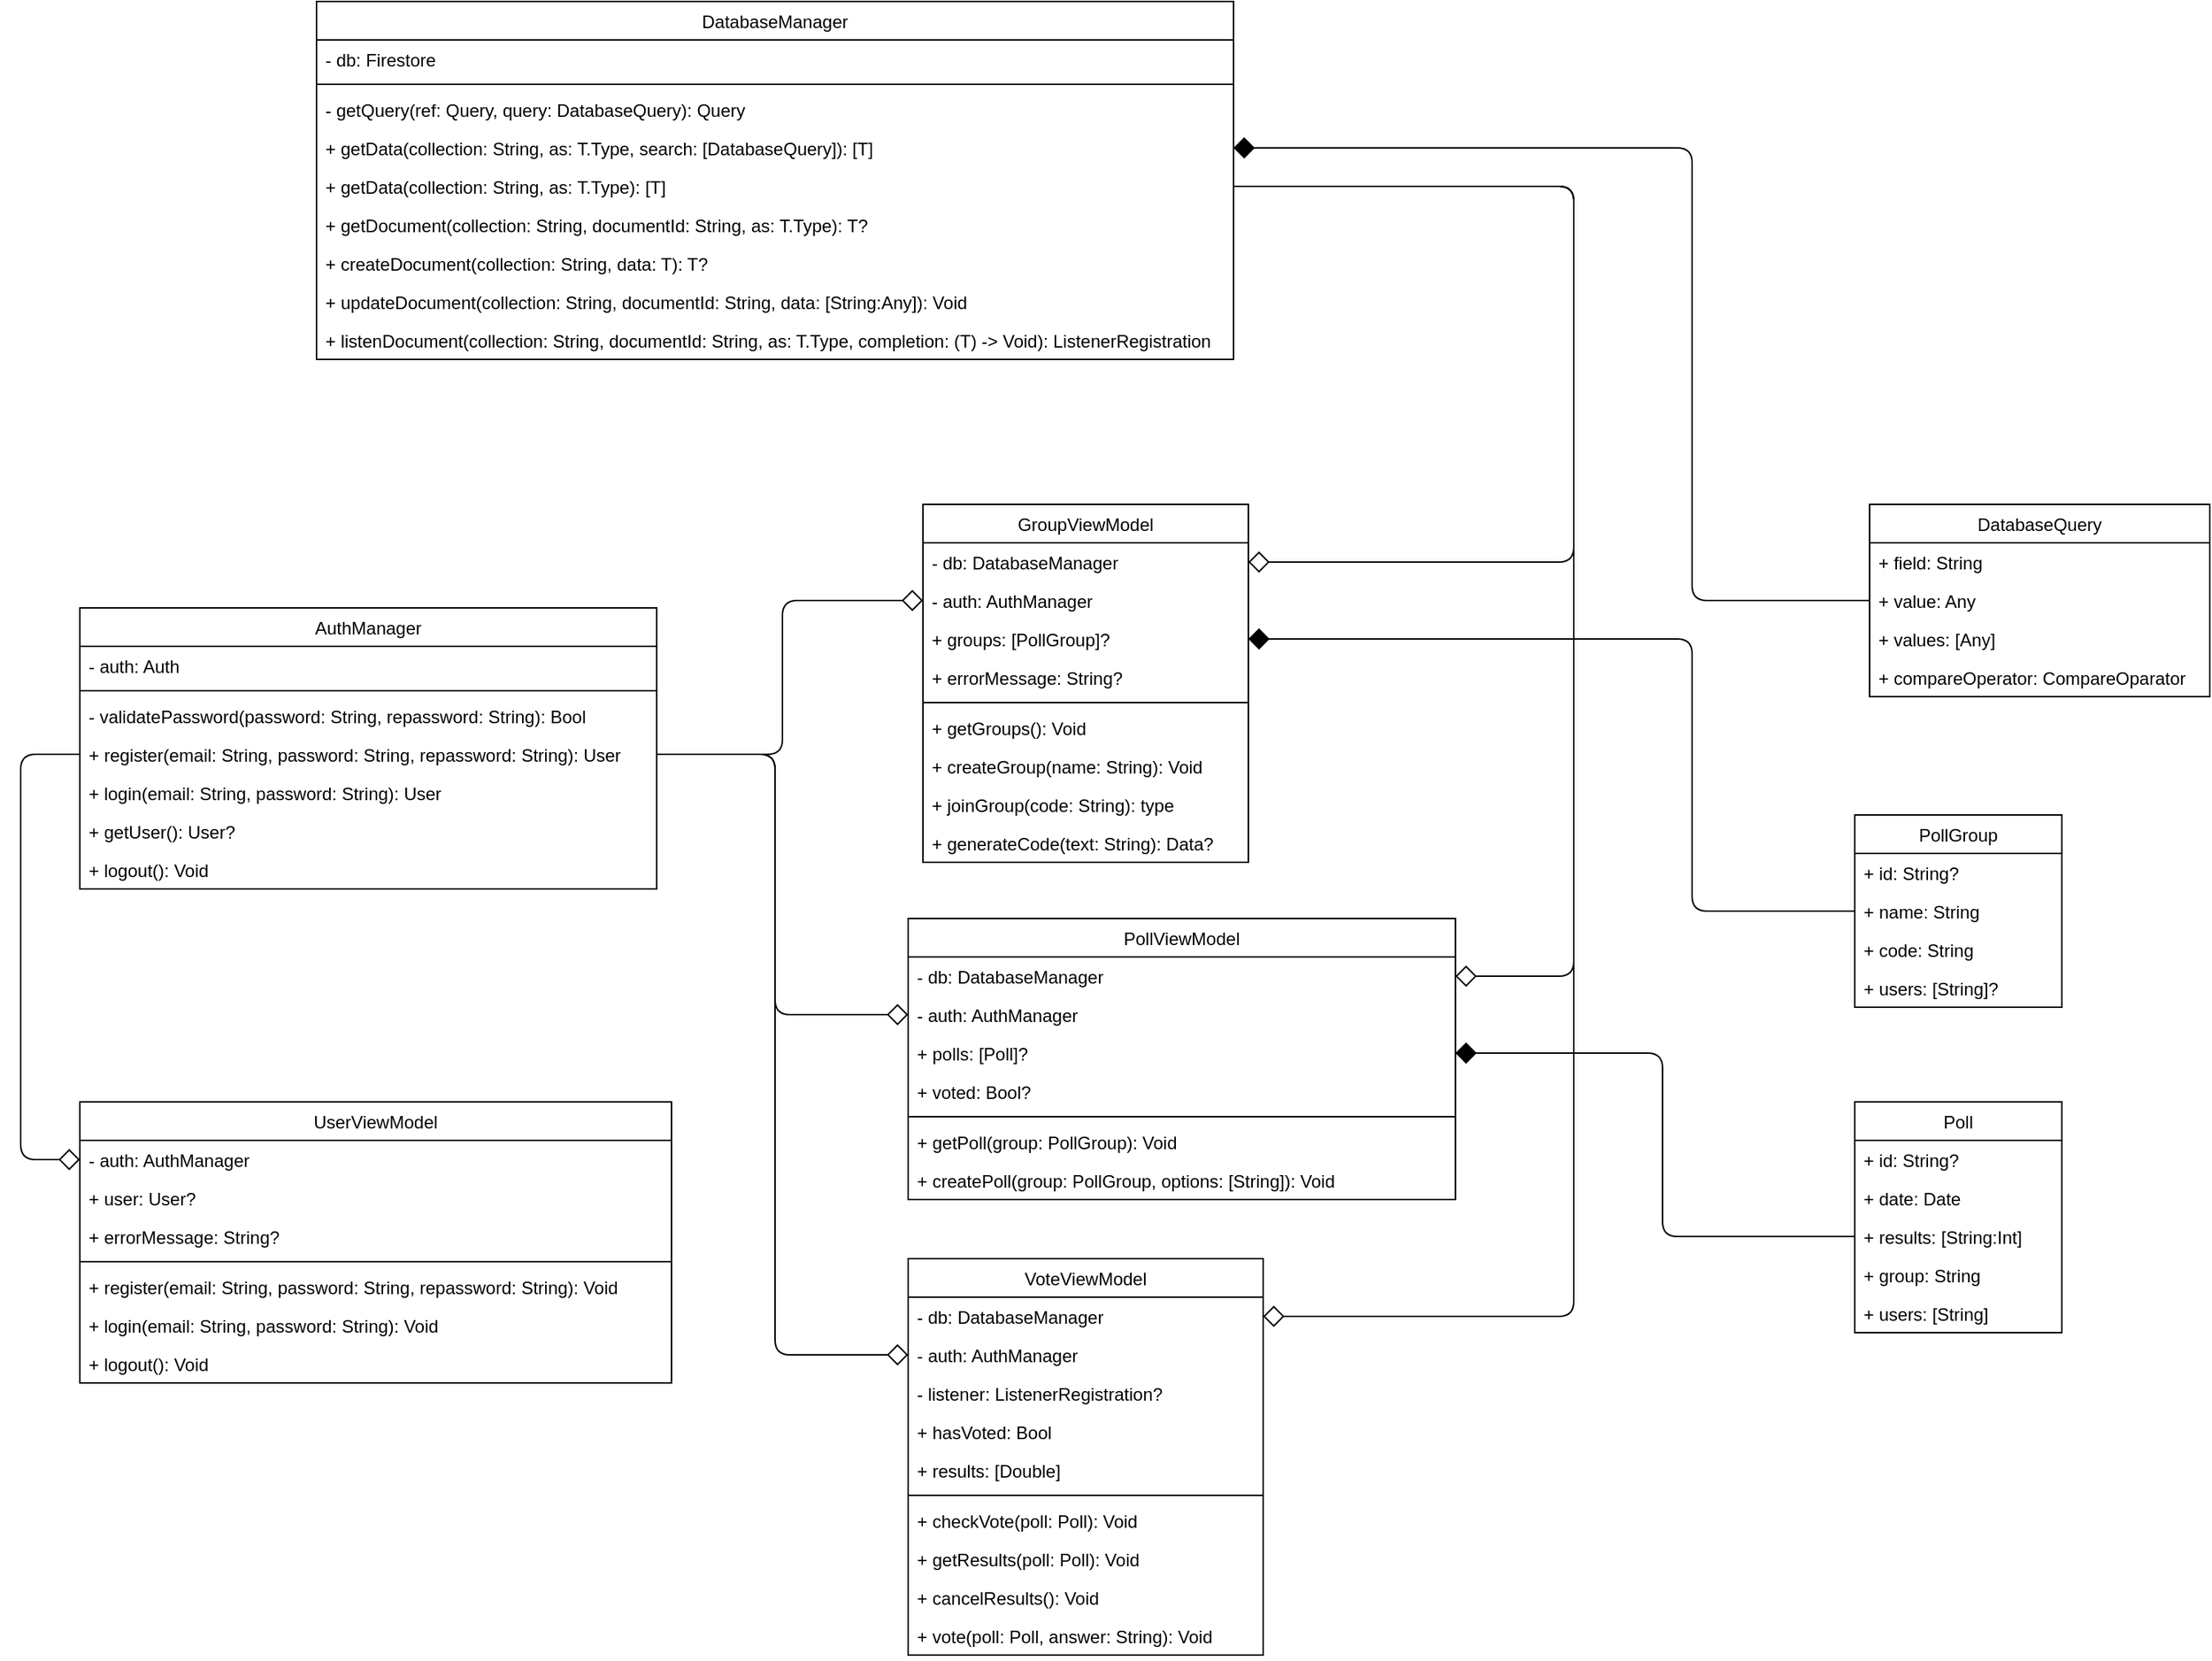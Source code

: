 <mxfile version="20.2.8" type="device"><diagram id="C5RBs43oDa-KdzZeNtuy" name="Page-1"><mxGraphModel dx="2037" dy="1286" grid="1" gridSize="10" guides="1" tooltips="1" connect="1" arrows="1" fold="1" page="1" pageScale="1" pageWidth="827" pageHeight="1169" math="0" shadow="0"><root><mxCell id="WIyWlLk6GJQsqaUBKTNV-0"/><mxCell id="WIyWlLk6GJQsqaUBKTNV-1" parent="WIyWlLk6GJQsqaUBKTNV-0"/><mxCell id="AnQ217jVaXJwdEKSXFTq-0" value="PollGroup" style="swimlane;fontStyle=0;childLayout=stackLayout;horizontal=1;startSize=26;fillColor=none;horizontalStack=0;resizeParent=1;resizeParentMax=0;resizeLast=0;collapsible=1;marginBottom=0;" vertex="1" parent="WIyWlLk6GJQsqaUBKTNV-1"><mxGeometry x="1320" y="580" width="140" height="130" as="geometry"/></mxCell><mxCell id="AnQ217jVaXJwdEKSXFTq-1" value="+ id: String?" style="text;strokeColor=none;fillColor=none;align=left;verticalAlign=top;spacingLeft=4;spacingRight=4;overflow=hidden;rotatable=0;points=[[0,0.5],[1,0.5]];portConstraint=eastwest;" vertex="1" parent="AnQ217jVaXJwdEKSXFTq-0"><mxGeometry y="26" width="140" height="26" as="geometry"/></mxCell><mxCell id="AnQ217jVaXJwdEKSXFTq-2" value="+ name: String" style="text;strokeColor=none;fillColor=none;align=left;verticalAlign=top;spacingLeft=4;spacingRight=4;overflow=hidden;rotatable=0;points=[[0,0.5],[1,0.5]];portConstraint=eastwest;" vertex="1" parent="AnQ217jVaXJwdEKSXFTq-0"><mxGeometry y="52" width="140" height="26" as="geometry"/></mxCell><mxCell id="AnQ217jVaXJwdEKSXFTq-3" value="+ code: String" style="text;strokeColor=none;fillColor=none;align=left;verticalAlign=top;spacingLeft=4;spacingRight=4;overflow=hidden;rotatable=0;points=[[0,0.5],[1,0.5]];portConstraint=eastwest;" vertex="1" parent="AnQ217jVaXJwdEKSXFTq-0"><mxGeometry y="78" width="140" height="26" as="geometry"/></mxCell><mxCell id="AnQ217jVaXJwdEKSXFTq-79" value="+ users: [String]?" style="text;strokeColor=none;fillColor=none;align=left;verticalAlign=top;spacingLeft=4;spacingRight=4;overflow=hidden;rotatable=0;points=[[0,0.5],[1,0.5]];portConstraint=eastwest;" vertex="1" parent="AnQ217jVaXJwdEKSXFTq-0"><mxGeometry y="104" width="140" height="26" as="geometry"/></mxCell><mxCell id="AnQ217jVaXJwdEKSXFTq-4" value="Poll" style="swimlane;fontStyle=0;childLayout=stackLayout;horizontal=1;startSize=26;fillColor=none;horizontalStack=0;resizeParent=1;resizeParentMax=0;resizeLast=0;collapsible=1;marginBottom=0;" vertex="1" parent="WIyWlLk6GJQsqaUBKTNV-1"><mxGeometry x="1320" y="774" width="140" height="156" as="geometry"/></mxCell><mxCell id="AnQ217jVaXJwdEKSXFTq-5" value="+ id: String?" style="text;strokeColor=none;fillColor=none;align=left;verticalAlign=top;spacingLeft=4;spacingRight=4;overflow=hidden;rotatable=0;points=[[0,0.5],[1,0.5]];portConstraint=eastwest;" vertex="1" parent="AnQ217jVaXJwdEKSXFTq-4"><mxGeometry y="26" width="140" height="26" as="geometry"/></mxCell><mxCell id="AnQ217jVaXJwdEKSXFTq-6" value="+ date: Date" style="text;strokeColor=none;fillColor=none;align=left;verticalAlign=top;spacingLeft=4;spacingRight=4;overflow=hidden;rotatable=0;points=[[0,0.5],[1,0.5]];portConstraint=eastwest;" vertex="1" parent="AnQ217jVaXJwdEKSXFTq-4"><mxGeometry y="52" width="140" height="26" as="geometry"/></mxCell><mxCell id="AnQ217jVaXJwdEKSXFTq-7" value="+ results: [String:Int]" style="text;strokeColor=none;fillColor=none;align=left;verticalAlign=top;spacingLeft=4;spacingRight=4;overflow=hidden;rotatable=0;points=[[0,0.5],[1,0.5]];portConstraint=eastwest;" vertex="1" parent="AnQ217jVaXJwdEKSXFTq-4"><mxGeometry y="78" width="140" height="26" as="geometry"/></mxCell><mxCell id="AnQ217jVaXJwdEKSXFTq-80" value="+ group: String" style="text;strokeColor=none;fillColor=none;align=left;verticalAlign=top;spacingLeft=4;spacingRight=4;overflow=hidden;rotatable=0;points=[[0,0.5],[1,0.5]];portConstraint=eastwest;" vertex="1" parent="AnQ217jVaXJwdEKSXFTq-4"><mxGeometry y="104" width="140" height="26" as="geometry"/></mxCell><mxCell id="AnQ217jVaXJwdEKSXFTq-81" value="+ users: [String]" style="text;strokeColor=none;fillColor=none;align=left;verticalAlign=top;spacingLeft=4;spacingRight=4;overflow=hidden;rotatable=0;points=[[0,0.5],[1,0.5]];portConstraint=eastwest;" vertex="1" parent="AnQ217jVaXJwdEKSXFTq-4"><mxGeometry y="130" width="140" height="26" as="geometry"/></mxCell><mxCell id="AnQ217jVaXJwdEKSXFTq-8" value="PollViewModel" style="swimlane;fontStyle=0;childLayout=stackLayout;horizontal=1;startSize=26;fillColor=none;horizontalStack=0;resizeParent=1;resizeParentMax=0;resizeLast=0;collapsible=1;marginBottom=0;" vertex="1" parent="WIyWlLk6GJQsqaUBKTNV-1"><mxGeometry x="680" y="650" width="370" height="190" as="geometry"/></mxCell><mxCell id="AnQ217jVaXJwdEKSXFTq-9" value="- db: DatabaseManager" style="text;strokeColor=none;fillColor=none;align=left;verticalAlign=top;spacingLeft=4;spacingRight=4;overflow=hidden;rotatable=0;points=[[0,0.5],[1,0.5]];portConstraint=eastwest;" vertex="1" parent="AnQ217jVaXJwdEKSXFTq-8"><mxGeometry y="26" width="370" height="26" as="geometry"/></mxCell><mxCell id="AnQ217jVaXJwdEKSXFTq-10" value="- auth: AuthManager" style="text;strokeColor=none;fillColor=none;align=left;verticalAlign=top;spacingLeft=4;spacingRight=4;overflow=hidden;rotatable=0;points=[[0,0.5],[1,0.5]];portConstraint=eastwest;" vertex="1" parent="AnQ217jVaXJwdEKSXFTq-8"><mxGeometry y="52" width="370" height="26" as="geometry"/></mxCell><mxCell id="AnQ217jVaXJwdEKSXFTq-11" value="+ polls: [Poll]?" style="text;strokeColor=none;fillColor=none;align=left;verticalAlign=top;spacingLeft=4;spacingRight=4;overflow=hidden;rotatable=0;points=[[0,0.5],[1,0.5]];portConstraint=eastwest;" vertex="1" parent="AnQ217jVaXJwdEKSXFTq-8"><mxGeometry y="78" width="370" height="26" as="geometry"/></mxCell><mxCell id="AnQ217jVaXJwdEKSXFTq-91" value="+ voted: Bool?" style="text;strokeColor=none;fillColor=none;align=left;verticalAlign=top;spacingLeft=4;spacingRight=4;overflow=hidden;rotatable=0;points=[[0,0.5],[1,0.5]];portConstraint=eastwest;" vertex="1" parent="AnQ217jVaXJwdEKSXFTq-8"><mxGeometry y="104" width="370" height="26" as="geometry"/></mxCell><mxCell id="AnQ217jVaXJwdEKSXFTq-94" value="" style="line;strokeWidth=1;fillColor=none;align=left;verticalAlign=middle;spacingTop=-1;spacingLeft=3;spacingRight=3;rotatable=0;labelPosition=right;points=[];portConstraint=eastwest;strokeColor=inherit;" vertex="1" parent="AnQ217jVaXJwdEKSXFTq-8"><mxGeometry y="130" width="370" height="8" as="geometry"/></mxCell><mxCell id="AnQ217jVaXJwdEKSXFTq-92" value="+ getPoll(group: PollGroup): Void" style="text;strokeColor=none;fillColor=none;align=left;verticalAlign=top;spacingLeft=4;spacingRight=4;overflow=hidden;rotatable=0;points=[[0,0.5],[1,0.5]];portConstraint=eastwest;" vertex="1" parent="AnQ217jVaXJwdEKSXFTq-8"><mxGeometry y="138" width="370" height="26" as="geometry"/></mxCell><mxCell id="AnQ217jVaXJwdEKSXFTq-93" value="+ createPoll(group: PollGroup, options: [String]): Void" style="text;strokeColor=none;fillColor=none;align=left;verticalAlign=top;spacingLeft=4;spacingRight=4;overflow=hidden;rotatable=0;points=[[0,0.5],[1,0.5]];portConstraint=eastwest;" vertex="1" parent="AnQ217jVaXJwdEKSXFTq-8"><mxGeometry y="164" width="370" height="26" as="geometry"/></mxCell><mxCell id="AnQ217jVaXJwdEKSXFTq-12" value="GroupViewModel" style="swimlane;fontStyle=0;childLayout=stackLayout;horizontal=1;startSize=26;fillColor=none;horizontalStack=0;resizeParent=1;resizeParentMax=0;resizeLast=0;collapsible=1;marginBottom=0;" vertex="1" parent="WIyWlLk6GJQsqaUBKTNV-1"><mxGeometry x="690" y="370" width="220" height="242" as="geometry"/></mxCell><mxCell id="AnQ217jVaXJwdEKSXFTq-13" value="- db: DatabaseManager" style="text;strokeColor=none;fillColor=none;align=left;verticalAlign=top;spacingLeft=4;spacingRight=4;overflow=hidden;rotatable=0;points=[[0,0.5],[1,0.5]];portConstraint=eastwest;" vertex="1" parent="AnQ217jVaXJwdEKSXFTq-12"><mxGeometry y="26" width="220" height="26" as="geometry"/></mxCell><mxCell id="AnQ217jVaXJwdEKSXFTq-14" value="- auth: AuthManager" style="text;strokeColor=none;fillColor=none;align=left;verticalAlign=top;spacingLeft=4;spacingRight=4;overflow=hidden;rotatable=0;points=[[0,0.5],[1,0.5]];portConstraint=eastwest;" vertex="1" parent="AnQ217jVaXJwdEKSXFTq-12"><mxGeometry y="52" width="220" height="26" as="geometry"/></mxCell><mxCell id="AnQ217jVaXJwdEKSXFTq-15" value="+ groups: [PollGroup]?" style="text;strokeColor=none;fillColor=none;align=left;verticalAlign=top;spacingLeft=4;spacingRight=4;overflow=hidden;rotatable=0;points=[[0,0.5],[1,0.5]];portConstraint=eastwest;" vertex="1" parent="AnQ217jVaXJwdEKSXFTq-12"><mxGeometry y="78" width="220" height="26" as="geometry"/></mxCell><mxCell id="AnQ217jVaXJwdEKSXFTq-85" value="+ errorMessage: String?" style="text;strokeColor=none;fillColor=none;align=left;verticalAlign=top;spacingLeft=4;spacingRight=4;overflow=hidden;rotatable=0;points=[[0,0.5],[1,0.5]];portConstraint=eastwest;" vertex="1" parent="AnQ217jVaXJwdEKSXFTq-12"><mxGeometry y="104" width="220" height="26" as="geometry"/></mxCell><mxCell id="AnQ217jVaXJwdEKSXFTq-87" value="" style="line;strokeWidth=1;fillColor=none;align=left;verticalAlign=middle;spacingTop=-1;spacingLeft=3;spacingRight=3;rotatable=0;labelPosition=right;points=[];portConstraint=eastwest;strokeColor=inherit;" vertex="1" parent="AnQ217jVaXJwdEKSXFTq-12"><mxGeometry y="130" width="220" height="8" as="geometry"/></mxCell><mxCell id="AnQ217jVaXJwdEKSXFTq-86" value="+ getGroups(): Void" style="text;strokeColor=none;fillColor=none;align=left;verticalAlign=top;spacingLeft=4;spacingRight=4;overflow=hidden;rotatable=0;points=[[0,0.5],[1,0.5]];portConstraint=eastwest;" vertex="1" parent="AnQ217jVaXJwdEKSXFTq-12"><mxGeometry y="138" width="220" height="26" as="geometry"/></mxCell><mxCell id="AnQ217jVaXJwdEKSXFTq-88" value="+ createGroup(name: String): Void" style="text;strokeColor=none;fillColor=none;align=left;verticalAlign=top;spacingLeft=4;spacingRight=4;overflow=hidden;rotatable=0;points=[[0,0.5],[1,0.5]];portConstraint=eastwest;" vertex="1" parent="AnQ217jVaXJwdEKSXFTq-12"><mxGeometry y="164" width="220" height="26" as="geometry"/></mxCell><mxCell id="AnQ217jVaXJwdEKSXFTq-89" value="+ joinGroup(code: String): type" style="text;strokeColor=none;fillColor=none;align=left;verticalAlign=top;spacingLeft=4;spacingRight=4;overflow=hidden;rotatable=0;points=[[0,0.5],[1,0.5]];portConstraint=eastwest;" vertex="1" parent="AnQ217jVaXJwdEKSXFTq-12"><mxGeometry y="190" width="220" height="26" as="geometry"/></mxCell><mxCell id="AnQ217jVaXJwdEKSXFTq-90" value="+ generateCode(text: String): Data?" style="text;strokeColor=none;fillColor=none;align=left;verticalAlign=top;spacingLeft=4;spacingRight=4;overflow=hidden;rotatable=0;points=[[0,0.5],[1,0.5]];portConstraint=eastwest;" vertex="1" parent="AnQ217jVaXJwdEKSXFTq-12"><mxGeometry y="216" width="220" height="26" as="geometry"/></mxCell><mxCell id="AnQ217jVaXJwdEKSXFTq-16" value="UserViewModel" style="swimlane;fontStyle=0;childLayout=stackLayout;horizontal=1;startSize=26;fillColor=none;horizontalStack=0;resizeParent=1;resizeParentMax=0;resizeLast=0;collapsible=1;marginBottom=0;" vertex="1" parent="WIyWlLk6GJQsqaUBKTNV-1"><mxGeometry x="120" y="774" width="400" height="190" as="geometry"/></mxCell><mxCell id="AnQ217jVaXJwdEKSXFTq-17" value="- auth: AuthManager" style="text;strokeColor=none;fillColor=none;align=left;verticalAlign=top;spacingLeft=4;spacingRight=4;overflow=hidden;rotatable=0;points=[[0,0.5],[1,0.5]];portConstraint=eastwest;" vertex="1" parent="AnQ217jVaXJwdEKSXFTq-16"><mxGeometry y="26" width="400" height="26" as="geometry"/></mxCell><mxCell id="AnQ217jVaXJwdEKSXFTq-18" value="+ user: User?" style="text;strokeColor=none;fillColor=none;align=left;verticalAlign=top;spacingLeft=4;spacingRight=4;overflow=hidden;rotatable=0;points=[[0,0.5],[1,0.5]];portConstraint=eastwest;" vertex="1" parent="AnQ217jVaXJwdEKSXFTq-16"><mxGeometry y="52" width="400" height="26" as="geometry"/></mxCell><mxCell id="AnQ217jVaXJwdEKSXFTq-19" value="+ errorMessage: String?" style="text;strokeColor=none;fillColor=none;align=left;verticalAlign=top;spacingLeft=4;spacingRight=4;overflow=hidden;rotatable=0;points=[[0,0.5],[1,0.5]];portConstraint=eastwest;" vertex="1" parent="AnQ217jVaXJwdEKSXFTq-16"><mxGeometry y="78" width="400" height="26" as="geometry"/></mxCell><mxCell id="AnQ217jVaXJwdEKSXFTq-75" value="" style="line;strokeWidth=1;fillColor=none;align=left;verticalAlign=middle;spacingTop=-1;spacingLeft=3;spacingRight=3;rotatable=0;labelPosition=right;points=[];portConstraint=eastwest;strokeColor=inherit;" vertex="1" parent="AnQ217jVaXJwdEKSXFTq-16"><mxGeometry y="104" width="400" height="8" as="geometry"/></mxCell><mxCell id="AnQ217jVaXJwdEKSXFTq-74" value="+ register(email: String, password: String, repassword: String): Void" style="text;strokeColor=none;fillColor=none;align=left;verticalAlign=top;spacingLeft=4;spacingRight=4;overflow=hidden;rotatable=0;points=[[0,0.5],[1,0.5]];portConstraint=eastwest;" vertex="1" parent="AnQ217jVaXJwdEKSXFTq-16"><mxGeometry y="112" width="400" height="26" as="geometry"/></mxCell><mxCell id="AnQ217jVaXJwdEKSXFTq-77" value="+ login(email: String, password: String): Void" style="text;strokeColor=none;fillColor=none;align=left;verticalAlign=top;spacingLeft=4;spacingRight=4;overflow=hidden;rotatable=0;points=[[0,0.5],[1,0.5]];portConstraint=eastwest;" vertex="1" parent="AnQ217jVaXJwdEKSXFTq-16"><mxGeometry y="138" width="400" height="26" as="geometry"/></mxCell><mxCell id="AnQ217jVaXJwdEKSXFTq-78" value="+ logout(): Void" style="text;strokeColor=none;fillColor=none;align=left;verticalAlign=top;spacingLeft=4;spacingRight=4;overflow=hidden;rotatable=0;points=[[0,0.5],[1,0.5]];portConstraint=eastwest;" vertex="1" parent="AnQ217jVaXJwdEKSXFTq-16"><mxGeometry y="164" width="400" height="26" as="geometry"/></mxCell><mxCell id="AnQ217jVaXJwdEKSXFTq-20" value="VoteViewModel" style="swimlane;fontStyle=0;childLayout=stackLayout;horizontal=1;startSize=26;fillColor=none;horizontalStack=0;resizeParent=1;resizeParentMax=0;resizeLast=0;collapsible=1;marginBottom=0;" vertex="1" parent="WIyWlLk6GJQsqaUBKTNV-1"><mxGeometry x="680" y="880" width="240" height="268" as="geometry"/></mxCell><mxCell id="AnQ217jVaXJwdEKSXFTq-21" value="- db: DatabaseManager" style="text;strokeColor=none;fillColor=none;align=left;verticalAlign=top;spacingLeft=4;spacingRight=4;overflow=hidden;rotatable=0;points=[[0,0.5],[1,0.5]];portConstraint=eastwest;" vertex="1" parent="AnQ217jVaXJwdEKSXFTq-20"><mxGeometry y="26" width="240" height="26" as="geometry"/></mxCell><mxCell id="AnQ217jVaXJwdEKSXFTq-22" value="- auth: AuthManager" style="text;strokeColor=none;fillColor=none;align=left;verticalAlign=top;spacingLeft=4;spacingRight=4;overflow=hidden;rotatable=0;points=[[0,0.5],[1,0.5]];portConstraint=eastwest;" vertex="1" parent="AnQ217jVaXJwdEKSXFTq-20"><mxGeometry y="52" width="240" height="26" as="geometry"/></mxCell><mxCell id="AnQ217jVaXJwdEKSXFTq-23" value="- listener: ListenerRegistration?" style="text;strokeColor=none;fillColor=none;align=left;verticalAlign=top;spacingLeft=4;spacingRight=4;overflow=hidden;rotatable=0;points=[[0,0.5],[1,0.5]];portConstraint=eastwest;" vertex="1" parent="AnQ217jVaXJwdEKSXFTq-20"><mxGeometry y="78" width="240" height="26" as="geometry"/></mxCell><mxCell id="AnQ217jVaXJwdEKSXFTq-95" value="+ hasVoted: Bool" style="text;strokeColor=none;fillColor=none;align=left;verticalAlign=top;spacingLeft=4;spacingRight=4;overflow=hidden;rotatable=0;points=[[0,0.5],[1,0.5]];portConstraint=eastwest;" vertex="1" parent="AnQ217jVaXJwdEKSXFTq-20"><mxGeometry y="104" width="240" height="26" as="geometry"/></mxCell><mxCell id="AnQ217jVaXJwdEKSXFTq-96" value="+ results: [Double]" style="text;strokeColor=none;fillColor=none;align=left;verticalAlign=top;spacingLeft=4;spacingRight=4;overflow=hidden;rotatable=0;points=[[0,0.5],[1,0.5]];portConstraint=eastwest;" vertex="1" parent="AnQ217jVaXJwdEKSXFTq-20"><mxGeometry y="130" width="240" height="26" as="geometry"/></mxCell><mxCell id="AnQ217jVaXJwdEKSXFTq-101" value="" style="line;strokeWidth=1;fillColor=none;align=left;verticalAlign=middle;spacingTop=-1;spacingLeft=3;spacingRight=3;rotatable=0;labelPosition=right;points=[];portConstraint=eastwest;strokeColor=inherit;" vertex="1" parent="AnQ217jVaXJwdEKSXFTq-20"><mxGeometry y="156" width="240" height="8" as="geometry"/></mxCell><mxCell id="AnQ217jVaXJwdEKSXFTq-97" value="+ checkVote(poll: Poll): Void" style="text;strokeColor=none;fillColor=none;align=left;verticalAlign=top;spacingLeft=4;spacingRight=4;overflow=hidden;rotatable=0;points=[[0,0.5],[1,0.5]];portConstraint=eastwest;" vertex="1" parent="AnQ217jVaXJwdEKSXFTq-20"><mxGeometry y="164" width="240" height="26" as="geometry"/></mxCell><mxCell id="AnQ217jVaXJwdEKSXFTq-98" value="+ getResults(poll: Poll): Void" style="text;strokeColor=none;fillColor=none;align=left;verticalAlign=top;spacingLeft=4;spacingRight=4;overflow=hidden;rotatable=0;points=[[0,0.5],[1,0.5]];portConstraint=eastwest;" vertex="1" parent="AnQ217jVaXJwdEKSXFTq-20"><mxGeometry y="190" width="240" height="26" as="geometry"/></mxCell><mxCell id="AnQ217jVaXJwdEKSXFTq-99" value="+ cancelResults(): Void" style="text;strokeColor=none;fillColor=none;align=left;verticalAlign=top;spacingLeft=4;spacingRight=4;overflow=hidden;rotatable=0;points=[[0,0.5],[1,0.5]];portConstraint=eastwest;" vertex="1" parent="AnQ217jVaXJwdEKSXFTq-20"><mxGeometry y="216" width="240" height="26" as="geometry"/></mxCell><mxCell id="AnQ217jVaXJwdEKSXFTq-100" value="+ vote(poll: Poll, answer: String): Void" style="text;strokeColor=none;fillColor=none;align=left;verticalAlign=top;spacingLeft=4;spacingRight=4;overflow=hidden;rotatable=0;points=[[0,0.5],[1,0.5]];portConstraint=eastwest;" vertex="1" parent="AnQ217jVaXJwdEKSXFTq-20"><mxGeometry y="242" width="240" height="26" as="geometry"/></mxCell><mxCell id="AnQ217jVaXJwdEKSXFTq-24" value="DatabaseManager" style="swimlane;fontStyle=0;childLayout=stackLayout;horizontal=1;startSize=26;fillColor=none;horizontalStack=0;resizeParent=1;resizeParentMax=0;resizeLast=0;collapsible=1;marginBottom=0;" vertex="1" parent="WIyWlLk6GJQsqaUBKTNV-1"><mxGeometry x="280" y="30" width="620" height="242" as="geometry"/></mxCell><mxCell id="AnQ217jVaXJwdEKSXFTq-25" value="- db: Firestore" style="text;strokeColor=none;fillColor=none;align=left;verticalAlign=top;spacingLeft=4;spacingRight=4;overflow=hidden;rotatable=0;points=[[0,0.5],[1,0.5]];portConstraint=eastwest;" vertex="1" parent="AnQ217jVaXJwdEKSXFTq-24"><mxGeometry y="26" width="620" height="26" as="geometry"/></mxCell><mxCell id="AnQ217jVaXJwdEKSXFTq-58" value="" style="line;strokeWidth=1;fillColor=none;align=left;verticalAlign=middle;spacingTop=-1;spacingLeft=3;spacingRight=3;rotatable=0;labelPosition=right;points=[];portConstraint=eastwest;strokeColor=inherit;" vertex="1" parent="AnQ217jVaXJwdEKSXFTq-24"><mxGeometry y="52" width="620" height="8" as="geometry"/></mxCell><mxCell id="AnQ217jVaXJwdEKSXFTq-57" value="- getQuery(ref: Query, query: DatabaseQuery): Query" style="text;strokeColor=none;fillColor=none;align=left;verticalAlign=top;spacingLeft=4;spacingRight=4;overflow=hidden;rotatable=0;points=[[0,0.5],[1,0.5]];portConstraint=eastwest;" vertex="1" parent="AnQ217jVaXJwdEKSXFTq-24"><mxGeometry y="60" width="620" height="26" as="geometry"/></mxCell><mxCell id="AnQ217jVaXJwdEKSXFTq-59" value="+ getData(collection: String, as: T.Type, search: [DatabaseQuery]): [T]" style="text;strokeColor=none;fillColor=none;align=left;verticalAlign=top;spacingLeft=4;spacingRight=4;overflow=hidden;rotatable=0;points=[[0,0.5],[1,0.5]];portConstraint=eastwest;" vertex="1" parent="AnQ217jVaXJwdEKSXFTq-24"><mxGeometry y="86" width="620" height="26" as="geometry"/></mxCell><mxCell id="AnQ217jVaXJwdEKSXFTq-60" value="+ getData(collection: String, as: T.Type): [T]" style="text;strokeColor=none;fillColor=none;align=left;verticalAlign=top;spacingLeft=4;spacingRight=4;overflow=hidden;rotatable=0;points=[[0,0.5],[1,0.5]];portConstraint=eastwest;" vertex="1" parent="AnQ217jVaXJwdEKSXFTq-24"><mxGeometry y="112" width="620" height="26" as="geometry"/></mxCell><mxCell id="AnQ217jVaXJwdEKSXFTq-62" value="+ getDocument(collection: String, documentId: String, as: T.Type): T?" style="text;strokeColor=none;fillColor=none;align=left;verticalAlign=top;spacingLeft=4;spacingRight=4;overflow=hidden;rotatable=0;points=[[0,0.5],[1,0.5]];portConstraint=eastwest;" vertex="1" parent="AnQ217jVaXJwdEKSXFTq-24"><mxGeometry y="138" width="620" height="26" as="geometry"/></mxCell><mxCell id="AnQ217jVaXJwdEKSXFTq-63" value="+ createDocument(collection: String, data: T): T?" style="text;strokeColor=none;fillColor=none;align=left;verticalAlign=top;spacingLeft=4;spacingRight=4;overflow=hidden;rotatable=0;points=[[0,0.5],[1,0.5]];portConstraint=eastwest;" vertex="1" parent="AnQ217jVaXJwdEKSXFTq-24"><mxGeometry y="164" width="620" height="26" as="geometry"/></mxCell><mxCell id="AnQ217jVaXJwdEKSXFTq-64" value="+ updateDocument(collection: String, documentId: String, data: [String:Any]): Void" style="text;strokeColor=none;fillColor=none;align=left;verticalAlign=top;spacingLeft=4;spacingRight=4;overflow=hidden;rotatable=0;points=[[0,0.5],[1,0.5]];portConstraint=eastwest;" vertex="1" parent="AnQ217jVaXJwdEKSXFTq-24"><mxGeometry y="190" width="620" height="26" as="geometry"/></mxCell><mxCell id="AnQ217jVaXJwdEKSXFTq-65" value="+ listenDocument(collection: String, documentId: String, as: T.Type, completion: (T) -&gt; Void): ListenerRegistration" style="text;strokeColor=none;fillColor=none;align=left;verticalAlign=top;spacingLeft=4;spacingRight=4;overflow=hidden;rotatable=0;points=[[0,0.5],[1,0.5]];portConstraint=eastwest;" vertex="1" parent="AnQ217jVaXJwdEKSXFTq-24"><mxGeometry y="216" width="620" height="26" as="geometry"/></mxCell><mxCell id="AnQ217jVaXJwdEKSXFTq-28" value="AuthManager" style="swimlane;fontStyle=0;childLayout=stackLayout;horizontal=1;startSize=26;fillColor=none;horizontalStack=0;resizeParent=1;resizeParentMax=0;resizeLast=0;collapsible=1;marginBottom=0;" vertex="1" parent="WIyWlLk6GJQsqaUBKTNV-1"><mxGeometry x="120" y="440" width="390" height="190" as="geometry"/></mxCell><mxCell id="AnQ217jVaXJwdEKSXFTq-29" value="- auth: Auth" style="text;strokeColor=none;fillColor=none;align=left;verticalAlign=top;spacingLeft=4;spacingRight=4;overflow=hidden;rotatable=0;points=[[0,0.5],[1,0.5]];portConstraint=eastwest;" vertex="1" parent="AnQ217jVaXJwdEKSXFTq-28"><mxGeometry y="26" width="390" height="26" as="geometry"/></mxCell><mxCell id="AnQ217jVaXJwdEKSXFTq-66" value="" style="line;strokeWidth=1;fillColor=none;align=left;verticalAlign=middle;spacingTop=-1;spacingLeft=3;spacingRight=3;rotatable=0;labelPosition=right;points=[];portConstraint=eastwest;strokeColor=inherit;" vertex="1" parent="AnQ217jVaXJwdEKSXFTq-28"><mxGeometry y="52" width="390" height="8" as="geometry"/></mxCell><mxCell id="AnQ217jVaXJwdEKSXFTq-30" value="- validatePassword(password: String, repassword: String): Bool" style="text;strokeColor=none;fillColor=none;align=left;verticalAlign=top;spacingLeft=4;spacingRight=4;overflow=hidden;rotatable=0;points=[[0,0.5],[1,0.5]];portConstraint=eastwest;" vertex="1" parent="AnQ217jVaXJwdEKSXFTq-28"><mxGeometry y="60" width="390" height="26" as="geometry"/></mxCell><mxCell id="AnQ217jVaXJwdEKSXFTq-76" value="+ register(email: String, password: String, repassword: String): User" style="text;strokeColor=none;fillColor=none;align=left;verticalAlign=top;spacingLeft=4;spacingRight=4;overflow=hidden;rotatable=0;points=[[0,0.5],[1,0.5]];portConstraint=eastwest;" vertex="1" parent="AnQ217jVaXJwdEKSXFTq-28"><mxGeometry y="86" width="390" height="26" as="geometry"/></mxCell><mxCell id="AnQ217jVaXJwdEKSXFTq-31" value="+ login(email: String, password: String): User" style="text;strokeColor=none;fillColor=none;align=left;verticalAlign=top;spacingLeft=4;spacingRight=4;overflow=hidden;rotatable=0;points=[[0,0.5],[1,0.5]];portConstraint=eastwest;" vertex="1" parent="AnQ217jVaXJwdEKSXFTq-28"><mxGeometry y="112" width="390" height="26" as="geometry"/></mxCell><mxCell id="AnQ217jVaXJwdEKSXFTq-67" value="+ getUser(): User?" style="text;strokeColor=none;fillColor=none;align=left;verticalAlign=top;spacingLeft=4;spacingRight=4;overflow=hidden;rotatable=0;points=[[0,0.5],[1,0.5]];portConstraint=eastwest;" vertex="1" parent="AnQ217jVaXJwdEKSXFTq-28"><mxGeometry y="138" width="390" height="26" as="geometry"/></mxCell><mxCell id="AnQ217jVaXJwdEKSXFTq-68" value="+ logout(): Void" style="text;strokeColor=none;fillColor=none;align=left;verticalAlign=top;spacingLeft=4;spacingRight=4;overflow=hidden;rotatable=0;points=[[0,0.5],[1,0.5]];portConstraint=eastwest;" vertex="1" parent="AnQ217jVaXJwdEKSXFTq-28"><mxGeometry y="164" width="390" height="26" as="geometry"/></mxCell><mxCell id="AnQ217jVaXJwdEKSXFTq-36" value="DatabaseQuery" style="swimlane;fontStyle=0;childLayout=stackLayout;horizontal=1;startSize=26;fillColor=none;horizontalStack=0;resizeParent=1;resizeParentMax=0;resizeLast=0;collapsible=1;marginBottom=0;" vertex="1" parent="WIyWlLk6GJQsqaUBKTNV-1"><mxGeometry x="1330" y="370" width="230" height="130" as="geometry"/></mxCell><mxCell id="AnQ217jVaXJwdEKSXFTq-37" value="+ field: String" style="text;strokeColor=none;fillColor=none;align=left;verticalAlign=top;spacingLeft=4;spacingRight=4;overflow=hidden;rotatable=0;points=[[0,0.5],[1,0.5]];portConstraint=eastwest;" vertex="1" parent="AnQ217jVaXJwdEKSXFTq-36"><mxGeometry y="26" width="230" height="26" as="geometry"/></mxCell><mxCell id="AnQ217jVaXJwdEKSXFTq-38" value="+ value: Any" style="text;strokeColor=none;fillColor=none;align=left;verticalAlign=top;spacingLeft=4;spacingRight=4;overflow=hidden;rotatable=0;points=[[0,0.5],[1,0.5]];portConstraint=eastwest;" vertex="1" parent="AnQ217jVaXJwdEKSXFTq-36"><mxGeometry y="52" width="230" height="26" as="geometry"/></mxCell><mxCell id="AnQ217jVaXJwdEKSXFTq-39" value="+ values: [Any]" style="text;strokeColor=none;fillColor=none;align=left;verticalAlign=top;spacingLeft=4;spacingRight=4;overflow=hidden;rotatable=0;points=[[0,0.5],[1,0.5]];portConstraint=eastwest;" vertex="1" parent="AnQ217jVaXJwdEKSXFTq-36"><mxGeometry y="78" width="230" height="26" as="geometry"/></mxCell><mxCell id="AnQ217jVaXJwdEKSXFTq-44" value="+ compareOperator: CompareOparator" style="text;strokeColor=none;fillColor=none;align=left;verticalAlign=top;spacingLeft=4;spacingRight=4;overflow=hidden;rotatable=0;points=[[0,0.5],[1,0.5]];portConstraint=eastwest;" vertex="1" parent="AnQ217jVaXJwdEKSXFTq-36"><mxGeometry y="104" width="230" height="26" as="geometry"/></mxCell><mxCell id="AnQ217jVaXJwdEKSXFTq-113" style="edgeStyle=orthogonalEdgeStyle;rounded=1;orthogonalLoop=1;jettySize=auto;html=1;exitX=1;exitY=0.5;exitDx=0;exitDy=0;entryX=0;entryY=0.5;entryDx=0;entryDy=0;endArrow=diamond;endFill=0;startSize=6;endSize=12;" edge="1" parent="WIyWlLk6GJQsqaUBKTNV-1" source="AnQ217jVaXJwdEKSXFTq-76" target="AnQ217jVaXJwdEKSXFTq-14"><mxGeometry relative="1" as="geometry"/></mxCell><mxCell id="AnQ217jVaXJwdEKSXFTq-114" style="edgeStyle=orthogonalEdgeStyle;rounded=1;orthogonalLoop=1;jettySize=auto;html=1;exitX=1;exitY=0.5;exitDx=0;exitDy=0;entryX=0;entryY=0.5;entryDx=0;entryDy=0;endArrow=diamond;endFill=0;startSize=6;endSize=12;" edge="1" parent="WIyWlLk6GJQsqaUBKTNV-1" source="AnQ217jVaXJwdEKSXFTq-76" target="AnQ217jVaXJwdEKSXFTq-10"><mxGeometry relative="1" as="geometry"/></mxCell><mxCell id="AnQ217jVaXJwdEKSXFTq-115" style="edgeStyle=orthogonalEdgeStyle;rounded=1;orthogonalLoop=1;jettySize=auto;html=1;exitX=1;exitY=0.5;exitDx=0;exitDy=0;entryX=0;entryY=0.5;entryDx=0;entryDy=0;endArrow=diamond;endFill=0;startSize=6;endSize=12;" edge="1" parent="WIyWlLk6GJQsqaUBKTNV-1" source="AnQ217jVaXJwdEKSXFTq-76" target="AnQ217jVaXJwdEKSXFTq-22"><mxGeometry relative="1" as="geometry"/></mxCell><mxCell id="AnQ217jVaXJwdEKSXFTq-120" style="edgeStyle=orthogonalEdgeStyle;rounded=1;orthogonalLoop=1;jettySize=auto;html=1;exitX=0;exitY=0.5;exitDx=0;exitDy=0;endArrow=diamond;endFill=1;startSize=6;endSize=12;entryX=1;entryY=0.5;entryDx=0;entryDy=0;" edge="1" parent="WIyWlLk6GJQsqaUBKTNV-1" source="AnQ217jVaXJwdEKSXFTq-7" target="AnQ217jVaXJwdEKSXFTq-11"><mxGeometry relative="1" as="geometry"><mxPoint x="1240" y="860" as="targetPoint"/></mxGeometry></mxCell><mxCell id="AnQ217jVaXJwdEKSXFTq-121" style="edgeStyle=orthogonalEdgeStyle;rounded=1;orthogonalLoop=1;jettySize=auto;html=1;exitX=0;exitY=0.5;exitDx=0;exitDy=0;entryX=1;entryY=0.5;entryDx=0;entryDy=0;endArrow=diamond;endFill=1;startSize=6;endSize=12;" edge="1" parent="WIyWlLk6GJQsqaUBKTNV-1" source="AnQ217jVaXJwdEKSXFTq-2" target="AnQ217jVaXJwdEKSXFTq-15"><mxGeometry relative="1" as="geometry"><Array as="points"><mxPoint x="1210" y="645"/><mxPoint x="1210" y="461"/></Array></mxGeometry></mxCell><mxCell id="AnQ217jVaXJwdEKSXFTq-124" style="edgeStyle=orthogonalEdgeStyle;rounded=1;orthogonalLoop=1;jettySize=auto;html=1;exitX=0;exitY=0.5;exitDx=0;exitDy=0;entryX=1;entryY=0.5;entryDx=0;entryDy=0;endArrow=diamond;endFill=1;startSize=6;endSize=12;" edge="1" parent="WIyWlLk6GJQsqaUBKTNV-1" source="AnQ217jVaXJwdEKSXFTq-38" target="AnQ217jVaXJwdEKSXFTq-59"><mxGeometry relative="1" as="geometry"><Array as="points"><mxPoint x="1210" y="435"/><mxPoint x="1210" y="129"/></Array></mxGeometry></mxCell><mxCell id="AnQ217jVaXJwdEKSXFTq-125" style="edgeStyle=orthogonalEdgeStyle;rounded=1;orthogonalLoop=1;jettySize=auto;html=1;exitX=1;exitY=0.5;exitDx=0;exitDy=0;entryX=1;entryY=0.5;entryDx=0;entryDy=0;endArrow=diamond;endFill=0;startSize=6;endSize=12;" edge="1" parent="WIyWlLk6GJQsqaUBKTNV-1" source="AnQ217jVaXJwdEKSXFTq-60" target="AnQ217jVaXJwdEKSXFTq-13"><mxGeometry relative="1" as="geometry"><Array as="points"><mxPoint x="1130" y="155"/><mxPoint x="1130" y="409"/></Array></mxGeometry></mxCell><mxCell id="AnQ217jVaXJwdEKSXFTq-126" style="edgeStyle=orthogonalEdgeStyle;rounded=1;orthogonalLoop=1;jettySize=auto;html=1;exitX=1;exitY=0.5;exitDx=0;exitDy=0;entryX=1;entryY=0.5;entryDx=0;entryDy=0;endArrow=diamond;endFill=0;startSize=6;endSize=12;" edge="1" parent="WIyWlLk6GJQsqaUBKTNV-1" source="AnQ217jVaXJwdEKSXFTq-60" target="AnQ217jVaXJwdEKSXFTq-9"><mxGeometry relative="1" as="geometry"><Array as="points"><mxPoint x="1130" y="155"/><mxPoint x="1130" y="689"/></Array></mxGeometry></mxCell><mxCell id="AnQ217jVaXJwdEKSXFTq-127" style="edgeStyle=orthogonalEdgeStyle;rounded=1;orthogonalLoop=1;jettySize=auto;html=1;exitX=1;exitY=0.5;exitDx=0;exitDy=0;entryX=1;entryY=0.5;entryDx=0;entryDy=0;endArrow=diamond;endFill=0;startSize=6;endSize=12;" edge="1" parent="WIyWlLk6GJQsqaUBKTNV-1" source="AnQ217jVaXJwdEKSXFTq-60" target="AnQ217jVaXJwdEKSXFTq-21"><mxGeometry relative="1" as="geometry"><Array as="points"><mxPoint x="1130" y="155"/><mxPoint x="1130" y="919"/></Array></mxGeometry></mxCell><mxCell id="AnQ217jVaXJwdEKSXFTq-128" style="edgeStyle=orthogonalEdgeStyle;rounded=1;orthogonalLoop=1;jettySize=auto;html=1;exitX=0;exitY=0.5;exitDx=0;exitDy=0;entryX=0;entryY=0.5;entryDx=0;entryDy=0;endArrow=diamond;endFill=0;startSize=6;endSize=12;" edge="1" parent="WIyWlLk6GJQsqaUBKTNV-1" source="AnQ217jVaXJwdEKSXFTq-76" target="AnQ217jVaXJwdEKSXFTq-17"><mxGeometry relative="1" as="geometry"><Array as="points"><mxPoint x="80" y="539"/><mxPoint x="80" y="813"/></Array></mxGeometry></mxCell></root></mxGraphModel></diagram></mxfile>